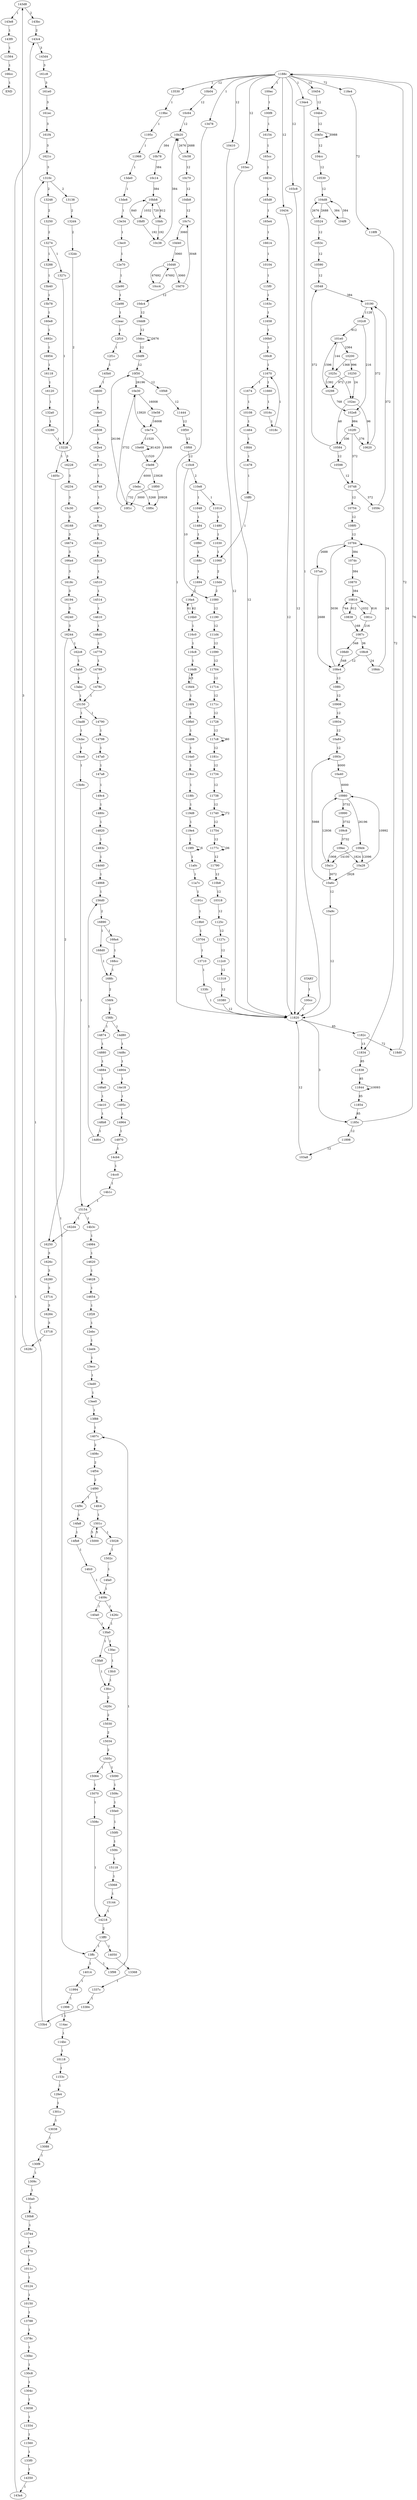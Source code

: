 digraph RAIL_CFG {
"11564" -> "166cc" [label="1"];
"143e8" -> "143f0" [label="1"];
"143d8" -> "143e8" [label="1"];
"162d4" -> "16250" [label="1"];
"15154" -> "162d4" [label="1"];
"13b9c" -> "15154" [label="1"];
"13ce4" -> "13b9c" [label="1"];
"13cbc" -> "13ce4" [label="1"];
"13ad8" -> "13cbc" [label="1"];
"13abc" -> "15150" [label="1"];
"16244" -> "162c8" [label="1"];
"1327c" -> "13228" [label="1"];
"13274" -> "1327c" [label="1"];
"143d8" -> "143bc" [label="2"];
"1628c" -> "143d8" [label="3"];
"13718" -> "1628c" [label="3"];
"16280" -> "13714" [label="3"];
"16194" -> "16240" [label="3"];
"166a4" -> "1618c" [label="3"];
"16674" -> "166a4" [label="3"];
"16228" -> "16234" [label="3"];
"13228" -> "16228" [label="3"];
"132dc" -> "13228" [label="2"];
"13138" -> "132d4" [label="2"];
"1310c" -> "13138" [label="2"];
"1621c" -> "1310c" [label="3"];
"161f4" -> "1621c" [label="3"];
"161ec" -> "161f4" [label="3"];
"161c8" -> "161e0" [label="3"];
"143d4" -> "161c8" [label="3"];
"143c4" -> "143d4" [label="3"];
"143a4" -> "143c4" [label="1"];
"14350" -> "143a4" [label="1"];
"133f0" -> "14350" [label="1"];
"11554" -> "11560" [label="1"];
"13058" -> "11554" [label="1"];
"16234" -> "15c30" [label="3"];
"1304c" -> "13058" [label="1"];
"130bc" -> "130c8" [label="1"];
"10124" -> "10150" [label="1"];
"1011c" -> "10124" [label="1"];
"13744" -> "13770" [label="1"];
"130b8" -> "13744" [label="1"];
"1309c" -> "130a0" [label="1"];
"132d4" -> "132dc" [label="2"];
"13038" -> "13088" [label="1"];
"12fe4" -> "1301c" [label="1"];
"1153c" -> "12fe4" [label="1"];
"11994" -> "11998" [label="1"];
"10f00" -> "10f0c" [label="20928"];
"10f30" -> "10e30" [label="26196"];
"10e98" -> "10ebc" [label="6000"];
"11834" -> "11838" [label="85"];
"104d8" -> "10524" [label="2688"];
"11820" -> "1185c" [label="3"];
"14600" -> "144e0" [label="1"];
"10bf0" -> "10bb8" [label="840"];
"10c14" -> "10bb8" [label="384"];
"13228" -> "1405c" [label="1"];
"10250" -> "102ec" [label="24"];
"10c64" -> "10b20" [label="12"];
"1188c" -> "10b04" [label="12"];
"10a6c" -> "10a9c" [label="12"];
"109ec" -> "10a28" [label="1824"];
"168d0" -> "168fc" [label="1"];
"10548" -> "10190" [label="384"];
"1501c" -> "15000" [label="5"];
"10980" -> "10990" [label="3732"];
"10200" -> "10250" [label="996"];
"1188c" -> "118e4" [label="72"];
"11560" -> "133f0" [label="1"];
"10a6c" -> "1093c" [label="5988"];
"10a28" -> "10980" [label="10992"];
"1337c" -> "13384" [label="1"];
"13ecc" -> "13ed0" [label="1"];
"10934" -> "10a84" [label="12"];
"103a8" -> "11820" [label="12"];
"1502c" -> "14fa0" [label="1"];
"10a9c" -> "11820" [label="12"];
"108c8" -> "108e4" [label="12"];
"108d0" -> "108e4" [label="348"];
"10a84" -> "1093c" [label="12"];
"10318" -> "1125c" [label="12"];
"162c8" -> "13ab8" [label="1"];
"1505c" -> "15090" [label="1"];
"108e4" -> "10784" [label="3036"];
"13288" -> "15b40" [label="1"];
"10e74" -> "10e98" [label="18408"];
"14f54" -> "14f90" [label="2"];
"107a4" -> "108e4" [label="2688"];
"10dd8" -> "10dcc" [label="12"];
"10cc4" -> "10d48" [label="67692"];
"14050" -> "13368" [label="1"];
"10784" -> "107a4" [label="2688"];
"10a40" -> "10980" [label="6000"];
"10748" -> "10754" [label="12"];
"102ec" -> "10620" [label="96"];
"102f0" -> "10748" [label="372"];
"1177c" -> "1177c" [label="36"];
"16890" -> "168d0" [label="1"];
"11014" -> "11480" [label="1"];
"102f0" -> "10620" [label="276"];
"10584" -> "10548" [label="372"];
"14cc0" -> "14b1c" [label="1"];
"10748" -> "1059c" [label="372"];
"10598" -> "10748" [label="12"];
"10584" -> "10598" [label="12"];
"147a0" -> "147a8" [label="1"];
"1087c" -> "108c8" [label="36"];
"1081c" -> "10810" [label="816"];
"10298" -> "101e0" [label="1596"];
"116b0" -> "116c0" [label="1"];
"10200" -> "1025c" [label="1368"];
"1501c" -> "15028" [label="1"];
"10250" -> "10298" [label="972"];
"102f0" -> "10584" [label="336"];
"101e0" -> "10200" [label="2364"];
"165e4" -> "16614" [label="1"];
"102ec" -> "10584" [label="48"];
"1025c" -> "102ec" [label="120"];
"START" -> "100cc" [label="1"];
"11738" -> "11740" [label="12"];
"101e0" -> "1025c" [label="144"];
"12ed4" -> "13ecc" [label="1"];
"10620" -> "10190" [label="372"];
"1171c" -> "11728" [label="12"];
"118d0" -> "1188c" [label="72"];
"1093c" -> "10a40" [label="6000"];
"111d4" -> "11090" [label="12"];
"1195c" -> "11968" [label="1"];
"11060" -> "110d4" [label="2"];
"10ff0" -> "11060" [label="1"];
"1045c" -> "104cc" [label="12"];
"11674" -> "10108" [label="1"];
"10dc4" -> "10dd8" [label="12"];
"13fa0" -> "13fac" [label="1"];
"11670" -> "11674" [label="1"];
"116a4" -> "116b0" [label="62"];
"11660" -> "1016c" [label="1"];
"10104" -> "115f0" [label="1"];
"15068" -> "15144" [label="1"];
"108e4" -> "108fc" [label="12"];
"10298" -> "102e8" [label="768"];
"10fd4" -> "11478" [label="1"];
"10524" -> "104d8" [label="2676"];
"116d4" -> "116d8" [label="3"];
"10d40" -> "10d48" [label="3060"];
"10784" -> "107dc" [label="384"];
"16154" -> "165cc" [label="1"];
"11898" -> "103a8" [label="12"];
"134e4" -> "11820" [label="1"];
"10d48" -> "10d70" [label="3060"];
"110b8" -> "10318" [label="12"];
"1408c" -> "14f54" [label="2"];
"107dc" -> "10870" [label="384"];
"10380" -> "11820" [label="12"];
"10c70" -> "10db8" [label="12"];
"114a0" -> "119cc" [label="1"];
"1188c" -> "134e4" [label="1"];
"10dcc" -> "10df8" [label="12"];
"16118" -> "16120" [label="1"];
"130c8" -> "1304c" [label="1"];
"100ec" -> "100f8" [label="1"];
"12ebc" -> "12ed4" [label="1"];
"11464" -> "10fd4" [label="1"];
"10810" -> "1081c" [label="1032"];
"10bfc" -> "10c38" [label="192"];
"10b04" -> "10c64" [label="12"];
"11670" -> "11660" [label="1"];
"14874" -> "14880" [label="1"];
"10bfc" -> "10bb8" [label="720"];
"108c8" -> "108dc" [label="24"];
"10a1c" -> "10980" [label="12936"];
"13088" -> "130f8" [label="1"];
"10bb8" -> "10bf0" [label="1032"];
"110d4" -> "11080" [label="2"];
"1087c" -> "108d0" [label="348"];
"11854" -> "1185c" [label="85"];
"10c38" -> "10b20" [label="384"];
"11740" -> "11740" [label="72"];
"1081c" -> "1087c" [label="216"];
"11a0c" -> "11a7c" [label="1"];
"11704" -> "11714" [label="12"];
"13f88" -> "1407c" [label="1"];
"1127c" -> "112c0" [label="12"];
"1182c" -> "118d0" [label="72"];
"150e0" -> "150f0" [label="1"];
"10870" -> "10810" [label="384"];
"1185c" -> "11898" [label="12"];
"14868" -> "156d0" [label="1"];
"108dc" -> "10784" [label="24"];
"11844" -> "11844" [label="10093"];
"14f90" -> "14f9c" [label="1"];
"11820" -> "1182c" [label="85"];
"1053c" -> "10590" [label="12"];
"100cc" -> "11820" [label="1"];
"10a1c" -> "10a6c" [label="3072"];
"14014" -> "11994" [label="1"];
"14fc4" -> "1501c" [label="1"];
"11728" -> "117c8" [label="12"];
"1185c" -> "1188c" [label="76"];
"10190" -> "102c8" [label="1128"];
"10e74" -> "10e68" [label="11520"];
"1125c" -> "1127c" [label="12"];
"145b0" -> "14600" [label="1"];
"10754" -> "108f0" [label="12"];
"11478" -> "10ff0" [label="1"];
"168a4" -> "168cc" [label="1"];
"11838" -> "11844" [label="85"];
"10f80" -> "1168c" [label="1"];
"114bc" -> "10118" [label="1"];
"10bb8" -> "10bfc" [label="912"];
"104cc" -> "10530" [label="12"];
"10c58" -> "10b20" [label="2676"];
"13ee0" -> "13f88" [label="1"];
"10dcc" -> "10dcc" [label="2676"];
"1188c" -> "100ec" [label="1"];
"16614" -> "10104" [label="1"];
"10e68" -> "10e68" [label="81420"];
"104f8" -> "104d8" [label="384"];
"1188c" -> "13478" [label="1"];
"10590" -> "10548" [label="12"];
"130f8" -> "1309c" [label="1"];
"10df8" -> "10f30" [label="12"];
"13fa0" -> "13fa8" [label="1"];
"165cc" -> "16634" [label="1"];
"16250" -> "1626c" [label="3"];
"14d64" -> "156d0" [label="1"];
"108f0" -> "10784" [label="12"];
"14884" -> "148a0" [label="1"];
"10838" -> "10810" [label="744"];
"15034" -> "1505c" [label="2"];
"109ec" -> "10a1c" [label="1908"];
"15090" -> "1509c" [label="1"];
"100f8" -> "16154" [label="1"];
"16120" -> "132a0" [label="1"];
"10d70" -> "10dc4" [label="12"];
"1163c" -> "11658" [label="1"];
"10ebc" -> "10f1c" [label="732"];
"10f0c" -> "10f30" [label="26196"];
"116b0" -> "116a4" [label="61"];
"156f4" -> "156fc" [label="2"];
"10a28" -> "10a6c" [label="2928"];
"118e4" -> "118f8" [label="72"];
"11754" -> "1177c" [label="12"];
"11090" -> "11704" [label="12"];
"16168" -> "16674" [label="3"];
"10c7c" -> "10d40" [label="3060"];
"11714" -> "1171c" [label="12"];
"13714" -> "16284" [label="3"];
"165d8" -> "165e4" [label="1"];
"13fac" -> "13fc0" [label="1"];
"10c58" -> "10c70" [label="12"];
"11790" -> "110b8" [label="12"];
"100b0" -> "100c8" [label="1"];
"13ff0" -> "14050" [label="1"];
"13de8" -> "13e34" [label="1"];
"115f0" -> "1163c" [label="1"];
"117c8" -> "117c8" [label="60"];
"11318" -> "10380" [label="12"];
"16634" -> "165d8" [label="1"];
"10108" -> "11464" [label="1"];
"117c8" -> "1181c" [label="12"];
"10410" -> "11820" [label="12"];
"13770" -> "1011c" [label="1"];
"10bf0" -> "10c38" [label="192"];
"14fc0" -> "1409c" [label="1"];
"14510" -> "14514" [label="1"];
"11734" -> "11738" [label="12"];
"103ec" -> "11820" [label="12"];
"11998" -> "114ac" [label="1"];
"16954" -> "16118" [label="1"];
"11658" -> "100b0" [label="1"];
"1618c" -> "16194" [label="3"];
"1407c" -> "1408c" [label="2"];
"1188c" -> "103ec" [label="12"];
"10db8" -> "10c7c" [label="12"];
"116c0" -> "116c8" [label="1"];
"1483c" -> "14d40" [label="1"];
"10838" -> "1087c" [label="168"];
"112c0" -> "11318" [label="12"];
"1626c" -> "16280" [label="3"];
"109d4" -> "10a28" [label="12096"];
"1191c" -> "119b0" [label="1"];
"14e18" -> "1495c" [label="1"];
"11080" -> "11190" [label="12"];
"1025c" -> "10298" [label="1392"];
"1188c" -> "103c8" [label="12"];
"119e4" -> "119f0" [label="1"];
"11968" -> "13de0" [label="1"];
"1181c" -> "11734" [label="12"];
"13280" -> "13228" [label="1"];
"11740" -> "11754" [label="12"];
"1188c" -> "10410" [label="12"];
"10990" -> "109c8" [label="3732"];
"103c8" -> "11820" [label="12"];
"10f50" -> "10f68" [label="12"];
"13ffc" -> "14014" [label="1"];
"1188c" -> "10434" [label="12"];
"109d4" -> "10a1c" [label="14100"];
"1188c" -> "10454" [label="12"];
"15b78" -> "160e8" [label="1"];
"10e98" -> "10f00" [label="23928"];
"10454" -> "104b4" [label="12"];
"116d8" -> "116d4" [label="4"];
"156fc" -> "14874" [label="1"];
"166cc" -> "END" [label="1"];
"104b4" -> "1045c" [label="12"];
"1045c" -> "1045c" [label="5988"];
"13248" -> "13250" [label="2"];
"14610" -> "146d0" [label="1"];
"13ab8" -> "13abc" [label="1"];
"10908" -> "10934" [label="12"];
"10530" -> "104d8" [label="12"];
"10b20" -> "10b78" [label="384"];
"15000" -> "1501c" [label="5"];
"102e8" -> "102f0" [label="984"];
"104d8" -> "104f8" [label="384"];
"10e58" -> "10e74" [label="16008"];
"1409c" -> "1426c" [label="1"];
"10524" -> "1053c" [label="12"];
"102c8" -> "102e8" [label="216"];
"10e30" -> "10e58" [label="16008"];
"116c8" -> "116d8" [label="1"];
"12eac" -> "12f10" [label="1"];
"14880" -> "14884" [label="1"];
"10ebc" -> "10f0c" [label="5268"];
"10f30" -> "10f48" [label="12"];
"1378c" -> "130bc" [label="1"];
"12e98" -> "12eac" [label="1"];
"1301c" -> "13038" [label="1"];
"10f48" -> "11444" [label="12"];
"102c8" -> "101e0" [label="912"];
"11444" -> "10f50" [label="12"];
"160e8" -> "1692c" [label="1"];
"10f68" -> "110c8" [label="12"];
"1409c" -> "140a0" [label="1"];
"110c8" -> "110e8" [label="2"];
"10e68" -> "10e98" [label="11520"];
"110e8" -> "11014" [label="1"];
"100c8" -> "11670" [label="1"];
"119f0" -> "11a0c" [label="1"];
"11030" -> "11060" [label="1"];
"11480" -> "11030" [label="1"];
"13f98" -> "1407c" [label="1"];
"110c8" -> "11080" [label="10"];
"11048" -> "11484" [label="1"];
"11484" -> "10f80" [label="1"];
"130a0" -> "130b8" [label="1"];
"1168c" -> "11694" [label="1"];
"1697c" -> "16758" [label="1"];
"11694" -> "116a4" [label="1"];
"116f4" -> "10fb0" [label="1"];
"119cc" -> "118fc" [label="1"];
"11844" -> "11854" [label="85"];
"14964" -> "14970" [label="1"];
"118fc" -> "119d8" [label="1"];
"10118" -> "1153c" [label="1"];
"119d8" -> "119e4" [label="1"];
"15070" -> "1508c" [label="1"];
"119f0" -> "119f0" [label="5"];
"1016c" -> "1018c" [label="1"];
"14790" -> "14798" [label="1"];
"12f28" -> "12ebc" [label="1"];
"1182c" -> "11834" [label="13"];
"11a7c" -> "1191c" [label="1"];
"119b0" -> "13704" [label="1"];
"15154" -> "14b3c" [label="1"];
"13704" -> "13710" [label="1"];
"161e0" -> "161ec" [label="3"];
"13fa8" -> "13fcc" [label="1"];
"1018c" -> "11670" [label="1"];
"13710" -> "133fc" [label="1"];
"133fc" -> "11820" [label="1"];
"13478" -> "11820" [label="1"];
"10810" -> "10838" [label="912"];
"1188c" -> "13530" [label="1"];
"116d4" -> "116f4" [label="1"];
"13530" -> "119bc" [label="1"];
"143f0" -> "11564" [label="1"];
"119bc" -> "1195c" [label="1"];
"10e30" -> "10e74" [label="13920"];
"13de0" -> "13de8" [label="1"];
"16244" -> "16250" [label="2"];
"14508" -> "162e4" [label="1"];
"13e34" -> "13ec0" [label="1"];
"13ec0" -> "12e70" [label="1"];
"14d40" -> "14868" [label="1"];
"16310" -> "16318" [label="1"];
"14628" -> "14654" [label="1"];
"12e70" -> "12e90" [label="1"];
"162e4" -> "16710" [label="1"];
"12e90" -> "12e98" [label="1"];
"12f1c" -> "145b0" [label="1"];
"10d48" -> "10cc4" [label="67692"];
"109c8" -> "109ec" [label="3732"];
"10980" -> "109d4" [label="26196"];
"147a8" -> "149c4" [label="1"];
"144e0" -> "14508" [label="1"];
"16710" -> "16748" [label="1"];
"143bc" -> "143c4" [label="2"];
"16748" -> "1697c" [label="1"];
"15c30" -> "16168" [label="3"];
"16758" -> "16310" [label="1"];
"16318" -> "14510" [label="1"];
"1420c" -> "15030" [label="2"];
"14514" -> "14610" [label="1"];
"146d0" -> "14778" [label="1"];
"1059c" -> "10190" [label="372"];
"13ff0" -> "13ffc" [label="1"];
"14778" -> "14788" [label="1"];
"12f10" -> "12f1c" [label="1"];
"14788" -> "1478c" [label="1"];
"1478c" -> "15150" [label="1"];
"16284" -> "13718" [label="3"];
"118f8" -> "11834" [label="72"];
"15150" -> "14790" [label="1"];
"150fc" -> "15118" [label="1"];
"14798" -> "147a0" [label="1"];
"149c4" -> "1480c" [label="1"];
"1480c" -> "14820" [label="1"];
"14820" -> "1483c" [label="1"];
"10fb0" -> "11498" [label="1"];
"156d0" -> "16890" [label="2"];
"1177c" -> "11790" [label="12"];
"16890" -> "168a4" [label="1"];
"168cc" -> "168fc" [label="1"];
"168fc" -> "156f4" [label="2"];
"14cb4" -> "14cc0" [label="1"];
"148a0" -> "14e10" [label="1"];
"14e10" -> "148b8" [label="1"];
"148b8" -> "14d64" [label="1"];
"14f90" -> "14fc4" [label="1"];
"108fc" -> "10908" [label="12"];
"156fc" -> "14d80" [label="1"];
"15150" -> "13ad8" [label="1"];
"14d80" -> "14d8c" [label="1"];
"14d8c" -> "14904" [label="1"];
"14904" -> "14e18" [label="1"];
"14654" -> "12f28" [label="1"];
"13788" -> "1378c" [label="1"];
"1495c" -> "14964" [label="1"];
"10f1c" -> "10e30" [label="3732"];
"14970" -> "14cb4" [label="1"];
"1508c" -> "14218" [label="1"];
"14b1c" -> "15154" [label="1"];
"14b3c" -> "14984" [label="1"];
"14984" -> "14620" [label="1"];
"10150" -> "13788" [label="1"];
"11190" -> "111d4" [label="12"];
"14620" -> "14628" [label="1"];
"114ac" -> "114bc" [label="1"];
"10b78" -> "10c14" [label="384"];
"13ed0" -> "13ee0" [label="1"];
"15028" -> "1502c" [label="1"];
"14fa0" -> "1409c" [label="1"];
"1426c" -> "13fa0" [label="1"];
"13fcc" -> "1420c" [label="2"];
"15030" -> "15034" [label="2"];
"10d70" -> "10c7c" [label="3048"];
"1509c" -> "150e0" [label="1"];
"16240" -> "16244" [label="3"];
"13384" -> "133b4" [label="1"];
"110e8" -> "11048" [label="1"];
"150f0" -> "150fc" [label="1"];
"15118" -> "15068" [label="1"];
"1692c" -> "16954" [label="1"];
"15144" -> "14218" [label="1"];
"14218" -> "13ff0" [label="2"];
"13ffc" -> "13f98" [label="1"];
"14f9c" -> "14fa8" [label="1"];
"14fa8" -> "14fb8" [label="1"];
"10f00" -> "10f1c" [label="3000"];
"14fb8" -> "14fc0" [label="1"];
"140a0" -> "13fa0" [label="1"];
"13fc0" -> "13fcc" [label="1"];
"1505c" -> "15064" [label="1"];
"15064" -> "15070" [label="1"];
"13368" -> "1337c" [label="1"];
"10434" -> "11820" [label="12"];
"133b4" -> "1310c" [label="1"];
"1310c" -> "13248" [label="2"];
"132a0" -> "13280" [label="1"];
"13250" -> "13274" [label="2"];
"15b40" -> "15b78" [label="1"];
"10b20" -> "10c58" [label="2688"];
"11498" -> "114a0" [label="1"];
"13274" -> "13288" [label="1"];
"1405c" -> "13ffc" [label="1"];
}
